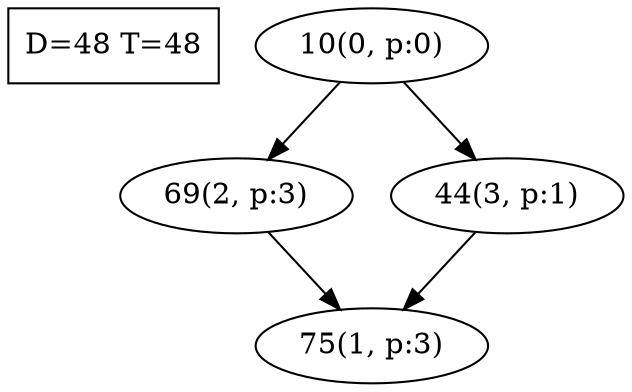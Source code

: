 digraph Task {
i [shape=box, label="D=48 T=48"]; 
0 [label="10(0, p:0)"];
1 [label="75(1, p:3)"];
2 [label="69(2, p:3)"];
3 [label="44(3, p:1)"];
0 -> 2;
0 -> 3;
2 -> 1;
3 -> 1;
}